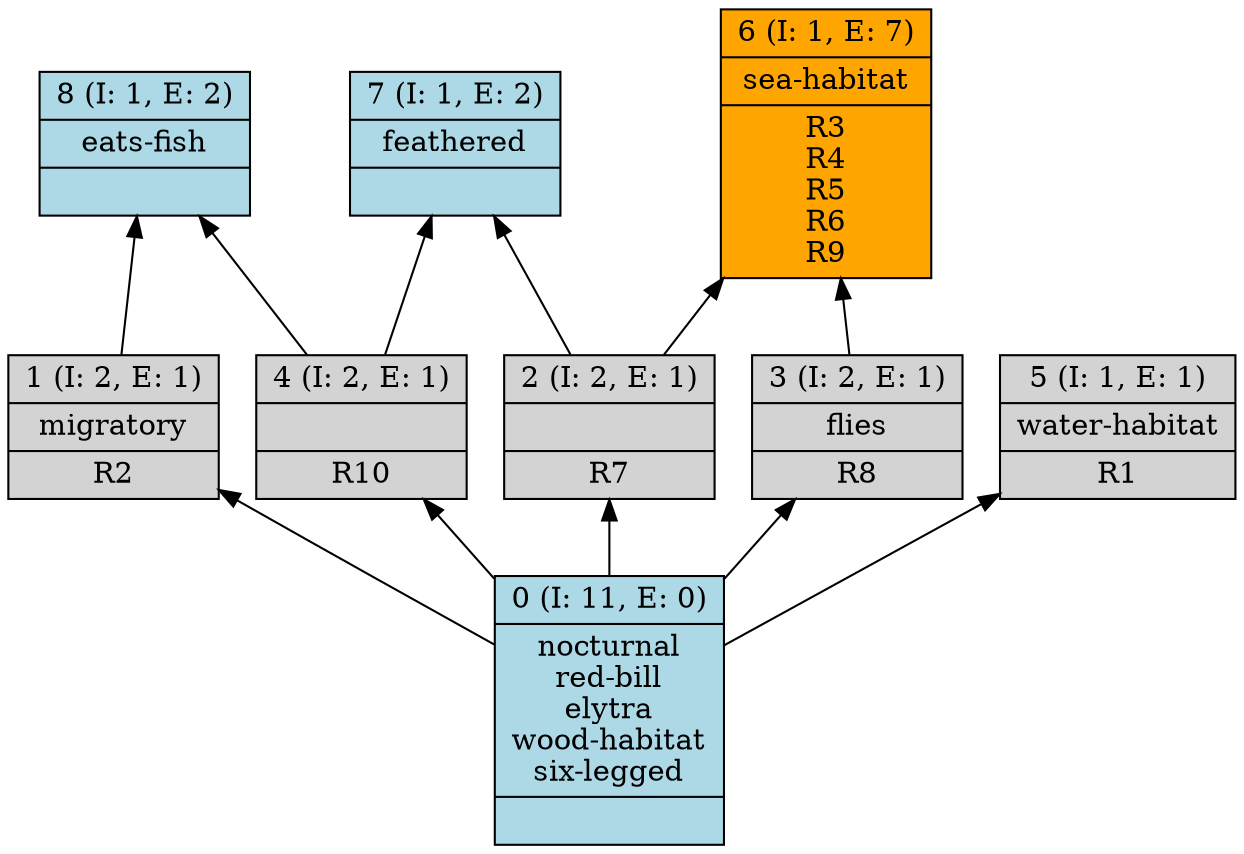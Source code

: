 digraph G { 
	rankdir=BT;
0 [shape=record,style=filled,fillcolor=lightblue,label="{0 (I: 11, E: 0)|nocturnal\nred-bill\nelytra\nwood-habitat\nsix-legged\n|}"];
1 [shape=record,style=filled,label="{1 (I: 2, E: 1)|migratory\n|R2\n}"];
2 [shape=record,style=filled,label="{2 (I: 2, E: 1)||R7\n}"];
3 [shape=record,style=filled,label="{3 (I: 2, E: 1)|flies\n|R8\n}"];
4 [shape=record,style=filled,label="{4 (I: 2, E: 1)||R10\n}"];
5 [shape=record,style=filled,label="{5 (I: 1, E: 1)|water-habitat\n|R1\n}"];
6 [shape=record,style=filled,fillcolor=orange,label="{6 (I: 1, E: 7)|sea-habitat\n|R3\nR4\nR5\nR6\nR9\n}"];
7 [shape=record,style=filled,fillcolor=lightblue,label="{7 (I: 1, E: 2)|feathered\n|}"];
8 [shape=record,style=filled,fillcolor=lightblue,label="{8 (I: 1, E: 2)|eats-fish\n|}"];
	0 -> 1
	0 -> 2
	0 -> 3
	0 -> 4
	0 -> 5
	1 -> 8
	2 -> 6
	2 -> 7
	3 -> 6
	4 -> 7
	4 -> 8
}